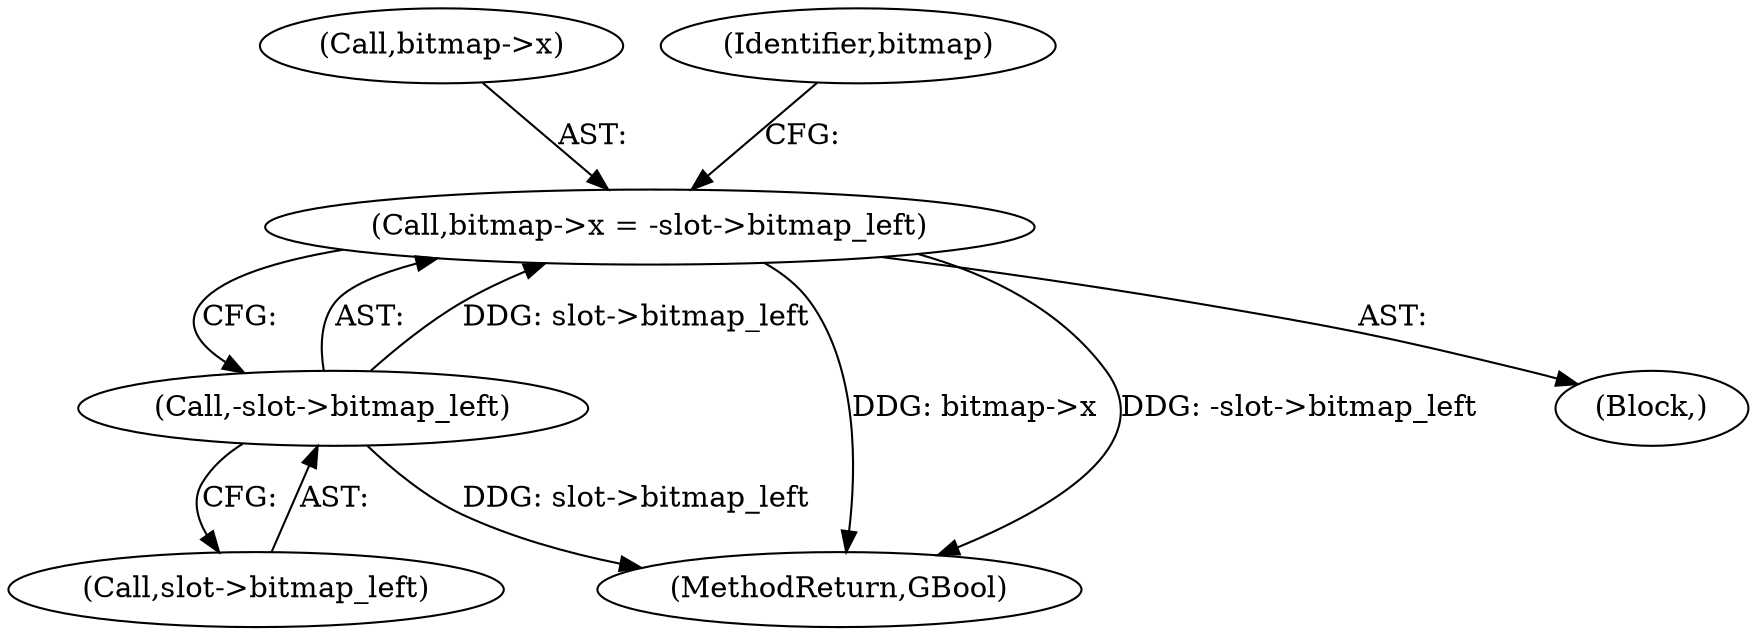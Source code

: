 digraph "0_poppler_9cf2325fb22f812b31858e519411f57747d39bd8_3@pointer" {
"1000323" [label="(Call,bitmap->x = -slot->bitmap_left)"];
"1000327" [label="(Call,-slot->bitmap_left)"];
"1000327" [label="(Call,-slot->bitmap_left)"];
"1000324" [label="(Call,bitmap->x)"];
"1000328" [label="(Call,slot->bitmap_left)"];
"1000440" [label="(MethodReturn,GBool)"];
"1000109" [label="(Block,)"];
"1000323" [label="(Call,bitmap->x = -slot->bitmap_left)"];
"1000333" [label="(Identifier,bitmap)"];
"1000323" -> "1000109"  [label="AST: "];
"1000323" -> "1000327"  [label="CFG: "];
"1000324" -> "1000323"  [label="AST: "];
"1000327" -> "1000323"  [label="AST: "];
"1000333" -> "1000323"  [label="CFG: "];
"1000323" -> "1000440"  [label="DDG: bitmap->x"];
"1000323" -> "1000440"  [label="DDG: -slot->bitmap_left"];
"1000327" -> "1000323"  [label="DDG: slot->bitmap_left"];
"1000327" -> "1000328"  [label="CFG: "];
"1000328" -> "1000327"  [label="AST: "];
"1000327" -> "1000440"  [label="DDG: slot->bitmap_left"];
}
